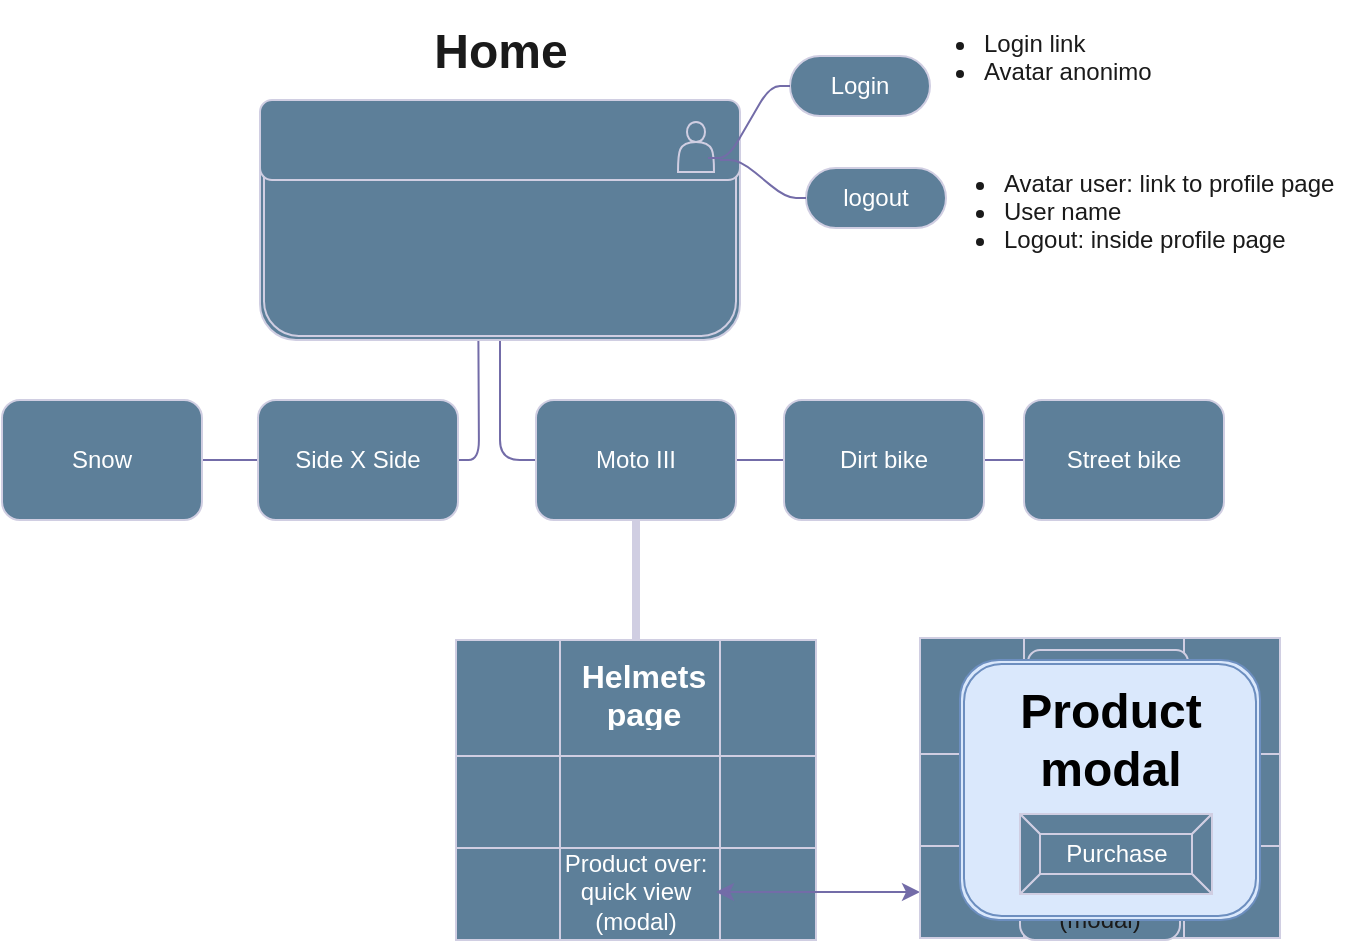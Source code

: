 <mxfile version="15.5.4" type="github">
  <diagram id="pVPDxXuSj9QUZrEX7Hru" name="Page-1">
    <mxGraphModel dx="946" dy="614" grid="1" gridSize="10" guides="1" tooltips="1" connect="1" arrows="1" fold="1" page="1" pageScale="1" pageWidth="827" pageHeight="1169" math="0" shadow="0">
      <root>
        <mxCell id="0" />
        <mxCell id="1" parent="0" />
        <mxCell id="FU5SnRE4q-_udUetqIzK-2" value="Home" style="text;strokeColor=none;fillColor=none;html=1;fontSize=24;fontStyle=1;verticalAlign=middle;align=center;fontColor=#1A1A1A;rounded=1;" parent="1" vertex="1">
          <mxGeometry x="260" y="16" width="100" height="40" as="geometry" />
        </mxCell>
        <mxCell id="FU5SnRE4q-_udUetqIzK-3" value="" style="edgeStyle=orthogonalEdgeStyle;startArrow=none;endArrow=none;targetPortConstraint=eastwest;sourcePortConstraint=northsouth;strokeColor=#736CA8;fontColor=#1A1A1A;" parent="1" source="FU5SnRE4q-_udUetqIzK-6" target="FU5SnRE4q-_udUetqIzK-5" edge="1">
          <mxGeometry relative="1" as="geometry">
            <mxPoint x="260" y="170" as="sourcePoint" />
            <Array as="points">
              <mxPoint x="180" y="240" />
              <mxPoint x="180" y="240" />
            </Array>
          </mxGeometry>
        </mxCell>
        <mxCell id="FU5SnRE4q-_udUetqIzK-4" value="" style="edgeStyle=orthogonalEdgeStyle;startArrow=none;endArrow=none;targetPortConstraint=eastwest;sourcePortConstraint=northsouth;strokeColor=#736CA8;fontColor=#1A1A1A;" parent="1" target="FU5SnRE4q-_udUetqIzK-6" edge="1">
          <mxGeometry relative="1" as="geometry">
            <mxPoint x="299" y="140" as="sourcePoint" />
          </mxGeometry>
        </mxCell>
        <mxCell id="FU5SnRE4q-_udUetqIzK-5" value="&lt;font color=&quot;#ffffff&quot;&gt;Snow&lt;/font&gt;" style="whiteSpace=wrap;html=1;align=center;verticalAlign=middle;treeFolding=1;treeMoving=1;fillColor=#5D7F99;strokeColor=#D0CEE2;fontColor=#1A1A1A;rounded=1;" parent="1" vertex="1">
          <mxGeometry x="61" y="210" width="100" height="60" as="geometry" />
        </mxCell>
        <mxCell id="FU5SnRE4q-_udUetqIzK-6" value="&lt;font color=&quot;#ffffff&quot;&gt;Side X Side&lt;/font&gt;" style="whiteSpace=wrap;html=1;align=center;verticalAlign=middle;treeFolding=1;treeMoving=1;fillColor=#5D7F99;strokeColor=#D0CEE2;fontColor=#1A1A1A;rounded=1;" parent="1" vertex="1">
          <mxGeometry x="189" y="210" width="100" height="60" as="geometry" />
        </mxCell>
        <mxCell id="FU5SnRE4q-_udUetqIzK-8" value="" style="edgeStyle=orthogonalEdgeStyle;startArrow=none;endArrow=none;targetPortConstraint=eastwest;sourcePortConstraint=northsouth;strokeColor=#736CA8;fontColor=#1A1A1A;" parent="1" target="FU5SnRE4q-_udUetqIzK-12" edge="1">
          <mxGeometry relative="1" as="geometry">
            <mxPoint x="310" y="140" as="sourcePoint" />
            <Array as="points">
              <mxPoint x="310" y="170" />
              <mxPoint x="310" y="240" />
            </Array>
          </mxGeometry>
        </mxCell>
        <mxCell id="FU5SnRE4q-_udUetqIzK-9" value="&lt;font color=&quot;#ffffff&quot;&gt;Moto III&lt;/font&gt;" style="whiteSpace=wrap;html=1;align=center;verticalAlign=middle;treeFolding=1;treeMoving=1;fillColor=#5D7F99;strokeColor=#D0CEE2;fontColor=#1A1A1A;rounded=1;" parent="1" vertex="1">
          <mxGeometry x="328" y="210" width="100" height="60" as="geometry" />
        </mxCell>
        <mxCell id="FU5SnRE4q-_udUetqIzK-10" value="Dirt bike" style="whiteSpace=wrap;html=1;align=center;verticalAlign=middle;treeFolding=1;treeMoving=1;fillColor=#5D7F99;strokeColor=#D0CEE2;fontColor=#FFFFFF;rounded=1;" parent="1" vertex="1">
          <mxGeometry x="452" y="210" width="100" height="60" as="geometry" />
        </mxCell>
        <mxCell id="FU5SnRE4q-_udUetqIzK-12" value="Street bike" style="whiteSpace=wrap;html=1;align=center;verticalAlign=middle;treeFolding=1;treeMoving=1;fillColor=#5D7F99;strokeColor=#D0CEE2;fontColor=#FFFFFF;rounded=1;" parent="1" vertex="1">
          <mxGeometry x="572" y="210" width="100" height="60" as="geometry" />
        </mxCell>
        <mxCell id="FU5SnRE4q-_udUetqIzK-16" value="" style="shape=table;html=1;whiteSpace=wrap;startSize=0;container=1;collapsible=0;childLayout=tableLayout;fillColor=#5D7F99;strokeColor=#D0CEE2;fontColor=#1A1A1A;rounded=1;" parent="1" vertex="1">
          <mxGeometry x="288" y="330" width="180" height="150" as="geometry" />
        </mxCell>
        <mxCell id="FU5SnRE4q-_udUetqIzK-17" value="" style="shape=partialRectangle;html=1;whiteSpace=wrap;collapsible=0;dropTarget=0;pointerEvents=0;fillColor=none;top=0;left=0;bottom=0;right=0;points=[[0,0.5],[1,0.5]];portConstraint=eastwest;strokeColor=#D0CEE2;fontColor=#1A1A1A;rounded=1;" parent="FU5SnRE4q-_udUetqIzK-16" vertex="1">
          <mxGeometry width="180" height="58" as="geometry" />
        </mxCell>
        <mxCell id="FU5SnRE4q-_udUetqIzK-18" value="" style="shape=partialRectangle;html=1;whiteSpace=wrap;connectable=0;fillColor=none;top=0;left=0;bottom=0;right=0;overflow=hidden;pointerEvents=1;strokeColor=#D0CEE2;fontColor=#1A1A1A;rounded=1;" parent="FU5SnRE4q-_udUetqIzK-17" vertex="1">
          <mxGeometry width="52" height="58" as="geometry">
            <mxRectangle width="52" height="58" as="alternateBounds" />
          </mxGeometry>
        </mxCell>
        <mxCell id="FU5SnRE4q-_udUetqIzK-19" value="" style="shape=partialRectangle;html=1;whiteSpace=wrap;connectable=0;fillColor=none;top=0;left=0;bottom=0;right=0;overflow=hidden;pointerEvents=1;strokeColor=#D0CEE2;fontColor=#1A1A1A;rounded=1;" parent="FU5SnRE4q-_udUetqIzK-17" vertex="1">
          <mxGeometry x="52" width="80" height="58" as="geometry">
            <mxRectangle width="80" height="58" as="alternateBounds" />
          </mxGeometry>
        </mxCell>
        <mxCell id="FU5SnRE4q-_udUetqIzK-20" value="" style="shape=partialRectangle;html=1;whiteSpace=wrap;connectable=0;fillColor=none;top=0;left=0;bottom=0;right=0;overflow=hidden;pointerEvents=1;strokeColor=#D0CEE2;fontColor=#1A1A1A;rounded=1;" parent="FU5SnRE4q-_udUetqIzK-17" vertex="1">
          <mxGeometry x="132" width="48" height="58" as="geometry">
            <mxRectangle width="48" height="58" as="alternateBounds" />
          </mxGeometry>
        </mxCell>
        <mxCell id="FU5SnRE4q-_udUetqIzK-21" value="" style="shape=partialRectangle;html=1;whiteSpace=wrap;collapsible=0;dropTarget=0;pointerEvents=0;fillColor=none;top=0;left=0;bottom=0;right=0;points=[[0,0.5],[1,0.5]];portConstraint=eastwest;strokeColor=#D0CEE2;fontColor=#1A1A1A;rounded=1;" parent="FU5SnRE4q-_udUetqIzK-16" vertex="1">
          <mxGeometry y="58" width="180" height="46" as="geometry" />
        </mxCell>
        <mxCell id="FU5SnRE4q-_udUetqIzK-22" value="" style="shape=partialRectangle;html=1;whiteSpace=wrap;connectable=0;fillColor=none;top=0;left=0;bottom=0;right=0;overflow=hidden;pointerEvents=1;strokeColor=#D0CEE2;fontColor=#1A1A1A;rounded=1;" parent="FU5SnRE4q-_udUetqIzK-21" vertex="1">
          <mxGeometry width="52" height="46" as="geometry">
            <mxRectangle width="52" height="46" as="alternateBounds" />
          </mxGeometry>
        </mxCell>
        <mxCell id="FU5SnRE4q-_udUetqIzK-23" value="" style="shape=partialRectangle;html=1;whiteSpace=wrap;connectable=0;fillColor=none;top=0;left=0;bottom=0;right=0;overflow=hidden;pointerEvents=1;strokeColor=#D0CEE2;fontColor=#1A1A1A;rounded=1;" parent="FU5SnRE4q-_udUetqIzK-21" vertex="1">
          <mxGeometry x="52" width="80" height="46" as="geometry">
            <mxRectangle width="80" height="46" as="alternateBounds" />
          </mxGeometry>
        </mxCell>
        <mxCell id="FU5SnRE4q-_udUetqIzK-24" value="" style="shape=partialRectangle;html=1;whiteSpace=wrap;connectable=0;fillColor=none;top=0;left=0;bottom=0;right=0;overflow=hidden;pointerEvents=1;strokeColor=#D0CEE2;fontColor=#1A1A1A;rounded=1;" parent="FU5SnRE4q-_udUetqIzK-21" vertex="1">
          <mxGeometry x="132" width="48" height="46" as="geometry">
            <mxRectangle width="48" height="46" as="alternateBounds" />
          </mxGeometry>
        </mxCell>
        <mxCell id="FU5SnRE4q-_udUetqIzK-25" value="" style="shape=partialRectangle;html=1;whiteSpace=wrap;collapsible=0;dropTarget=0;pointerEvents=0;fillColor=none;top=0;left=0;bottom=0;right=0;points=[[0,0.5],[1,0.5]];portConstraint=eastwest;strokeColor=#D0CEE2;fontColor=#1A1A1A;rounded=1;" parent="FU5SnRE4q-_udUetqIzK-16" vertex="1">
          <mxGeometry y="104" width="180" height="46" as="geometry" />
        </mxCell>
        <mxCell id="FU5SnRE4q-_udUetqIzK-26" value="" style="shape=partialRectangle;html=1;whiteSpace=wrap;connectable=0;fillColor=none;top=0;left=0;bottom=0;right=0;overflow=hidden;pointerEvents=1;strokeColor=#D0CEE2;fontColor=#1A1A1A;rounded=1;" parent="FU5SnRE4q-_udUetqIzK-25" vertex="1">
          <mxGeometry width="52" height="46" as="geometry">
            <mxRectangle width="52" height="46" as="alternateBounds" />
          </mxGeometry>
        </mxCell>
        <mxCell id="FU5SnRE4q-_udUetqIzK-27" value="" style="shape=partialRectangle;html=1;whiteSpace=wrap;connectable=0;fillColor=none;top=0;left=0;bottom=0;right=0;overflow=hidden;pointerEvents=1;strokeColor=#D0CEE2;fontColor=#1A1A1A;rounded=1;" parent="FU5SnRE4q-_udUetqIzK-25" vertex="1">
          <mxGeometry x="52" width="80" height="46" as="geometry">
            <mxRectangle width="80" height="46" as="alternateBounds" />
          </mxGeometry>
        </mxCell>
        <mxCell id="FU5SnRE4q-_udUetqIzK-28" value="" style="shape=partialRectangle;html=1;whiteSpace=wrap;connectable=0;fillColor=none;top=0;left=0;bottom=0;right=0;overflow=hidden;pointerEvents=1;strokeColor=#D0CEE2;fontColor=#1A1A1A;rounded=1;" parent="FU5SnRE4q-_udUetqIzK-25" vertex="1">
          <mxGeometry x="132" width="48" height="46" as="geometry">
            <mxRectangle width="48" height="46" as="alternateBounds" />
          </mxGeometry>
        </mxCell>
        <UserObject label="&lt;b style=&quot;font-size: 16px&quot;&gt;Helmets &lt;br&gt;&lt;font style=&quot;font-size: 16px&quot;&gt;page&lt;/font&gt;&lt;/b&gt;" placeholders="1" name="Variable" id="FU5SnRE4q-_udUetqIzK-15">
          <mxCell style="text;html=1;strokeColor=none;fillColor=none;align=center;verticalAlign=middle;whiteSpace=wrap;overflow=hidden;fontColor=#FFFFFF;rounded=1;" parent="1" vertex="1">
            <mxGeometry x="342" y="336" width="80" height="40" as="geometry" />
          </mxCell>
        </UserObject>
        <mxCell id="FU5SnRE4q-_udUetqIzK-29" value="" style="line;strokeWidth=4;direction=south;html=1;perimeter=backbonePerimeter;points=[];outlineConnect=0;fillColor=#5D7F99;strokeColor=#D0CEE2;fontColor=#1A1A1A;rounded=1;" parent="1" vertex="1">
          <mxGeometry x="373" y="270" width="10" height="60" as="geometry" />
        </mxCell>
        <UserObject label="Product over:&lt;br&gt;quick view (modal)" placeholders="1" name="Variable" id="q9Oh-w-kviJXUtaA4xf2-2">
          <mxCell style="text;html=1;strokeColor=none;fillColor=none;align=center;verticalAlign=middle;whiteSpace=wrap;overflow=hidden;fontColor=#FFFFFF;rounded=1;" parent="1" vertex="1">
            <mxGeometry x="338" y="431" width="80" height="50" as="geometry" />
          </mxCell>
        </UserObject>
        <mxCell id="o4iu3yJbuD57j3yFJDn3-2" value="" style="endArrow=classic;startArrow=classic;html=1;exitX=1;exitY=0.5;exitDx=0;exitDy=0;strokeColor=#736CA8;fontColor=#1A1A1A;" parent="1" source="q9Oh-w-kviJXUtaA4xf2-2" edge="1">
          <mxGeometry width="50" height="50" relative="1" as="geometry">
            <mxPoint x="390" y="340" as="sourcePoint" />
            <mxPoint x="520" y="456" as="targetPoint" />
          </mxGeometry>
        </mxCell>
        <mxCell id="o4iu3yJbuD57j3yFJDn3-3" value="" style="shape=table;html=1;whiteSpace=wrap;startSize=0;container=1;collapsible=0;childLayout=tableLayout;fillColor=#5D7F99;strokeColor=#D0CEE2;fontColor=#1A1A1A;rounded=1;" parent="1" vertex="1">
          <mxGeometry x="520" y="329" width="180" height="150" as="geometry" />
        </mxCell>
        <mxCell id="o4iu3yJbuD57j3yFJDn3-4" value="" style="shape=partialRectangle;html=1;whiteSpace=wrap;collapsible=0;dropTarget=0;pointerEvents=0;fillColor=none;top=0;left=0;bottom=0;right=0;points=[[0,0.5],[1,0.5]];portConstraint=eastwest;strokeColor=#D0CEE2;fontColor=#1A1A1A;rounded=1;" parent="o4iu3yJbuD57j3yFJDn3-3" vertex="1">
          <mxGeometry width="180" height="58" as="geometry" />
        </mxCell>
        <mxCell id="o4iu3yJbuD57j3yFJDn3-5" value="" style="shape=partialRectangle;html=1;whiteSpace=wrap;connectable=0;fillColor=none;top=0;left=0;bottom=0;right=0;overflow=hidden;pointerEvents=1;strokeColor=#D0CEE2;fontColor=#1A1A1A;rounded=1;" parent="o4iu3yJbuD57j3yFJDn3-4" vertex="1">
          <mxGeometry width="52" height="58" as="geometry">
            <mxRectangle width="52" height="58" as="alternateBounds" />
          </mxGeometry>
        </mxCell>
        <mxCell id="o4iu3yJbuD57j3yFJDn3-6" value="" style="shape=partialRectangle;html=1;whiteSpace=wrap;connectable=0;fillColor=none;top=0;left=0;bottom=0;right=0;overflow=hidden;pointerEvents=1;strokeColor=#D0CEE2;fontColor=#1A1A1A;rounded=1;" parent="o4iu3yJbuD57j3yFJDn3-4" vertex="1">
          <mxGeometry x="52" width="80" height="58" as="geometry">
            <mxRectangle width="80" height="58" as="alternateBounds" />
          </mxGeometry>
        </mxCell>
        <mxCell id="o4iu3yJbuD57j3yFJDn3-7" value="" style="shape=partialRectangle;html=1;whiteSpace=wrap;connectable=0;fillColor=none;top=0;left=0;bottom=0;right=0;overflow=hidden;pointerEvents=1;strokeColor=#D0CEE2;fontColor=#1A1A1A;rounded=1;" parent="o4iu3yJbuD57j3yFJDn3-4" vertex="1">
          <mxGeometry x="132" width="48" height="58" as="geometry">
            <mxRectangle width="48" height="58" as="alternateBounds" />
          </mxGeometry>
        </mxCell>
        <mxCell id="o4iu3yJbuD57j3yFJDn3-8" value="" style="shape=partialRectangle;html=1;whiteSpace=wrap;collapsible=0;dropTarget=0;pointerEvents=0;fillColor=none;top=0;left=0;bottom=0;right=0;points=[[0,0.5],[1,0.5]];portConstraint=eastwest;strokeColor=#D0CEE2;fontColor=#1A1A1A;rounded=1;" parent="o4iu3yJbuD57j3yFJDn3-3" vertex="1">
          <mxGeometry y="58" width="180" height="46" as="geometry" />
        </mxCell>
        <mxCell id="o4iu3yJbuD57j3yFJDn3-9" value="" style="shape=partialRectangle;html=1;whiteSpace=wrap;connectable=0;fillColor=none;top=0;left=0;bottom=0;right=0;overflow=hidden;pointerEvents=1;strokeColor=#D0CEE2;fontColor=#1A1A1A;rounded=1;" parent="o4iu3yJbuD57j3yFJDn3-8" vertex="1">
          <mxGeometry width="52" height="46" as="geometry">
            <mxRectangle width="52" height="46" as="alternateBounds" />
          </mxGeometry>
        </mxCell>
        <mxCell id="o4iu3yJbuD57j3yFJDn3-10" value="" style="shape=partialRectangle;html=1;whiteSpace=wrap;connectable=0;fillColor=none;top=0;left=0;bottom=0;right=0;overflow=hidden;pointerEvents=1;strokeColor=#D0CEE2;fontColor=#1A1A1A;rounded=1;" parent="o4iu3yJbuD57j3yFJDn3-8" vertex="1">
          <mxGeometry x="52" width="80" height="46" as="geometry">
            <mxRectangle width="80" height="46" as="alternateBounds" />
          </mxGeometry>
        </mxCell>
        <mxCell id="o4iu3yJbuD57j3yFJDn3-11" value="" style="shape=partialRectangle;html=1;whiteSpace=wrap;connectable=0;fillColor=none;top=0;left=0;bottom=0;right=0;overflow=hidden;pointerEvents=1;strokeColor=#D0CEE2;fontColor=#1A1A1A;rounded=1;" parent="o4iu3yJbuD57j3yFJDn3-8" vertex="1">
          <mxGeometry x="132" width="48" height="46" as="geometry">
            <mxRectangle width="48" height="46" as="alternateBounds" />
          </mxGeometry>
        </mxCell>
        <mxCell id="o4iu3yJbuD57j3yFJDn3-12" value="" style="shape=partialRectangle;html=1;whiteSpace=wrap;collapsible=0;dropTarget=0;pointerEvents=0;fillColor=none;top=0;left=0;bottom=0;right=0;points=[[0,0.5],[1,0.5]];portConstraint=eastwest;strokeColor=#D0CEE2;fontColor=#1A1A1A;rounded=1;" parent="o4iu3yJbuD57j3yFJDn3-3" vertex="1">
          <mxGeometry y="104" width="180" height="46" as="geometry" />
        </mxCell>
        <mxCell id="o4iu3yJbuD57j3yFJDn3-13" value="" style="shape=partialRectangle;html=1;whiteSpace=wrap;connectable=0;fillColor=none;top=0;left=0;bottom=0;right=0;overflow=hidden;pointerEvents=1;strokeColor=#D0CEE2;fontColor=#1A1A1A;rounded=1;" parent="o4iu3yJbuD57j3yFJDn3-12" vertex="1">
          <mxGeometry width="52" height="46" as="geometry">
            <mxRectangle width="52" height="46" as="alternateBounds" />
          </mxGeometry>
        </mxCell>
        <mxCell id="o4iu3yJbuD57j3yFJDn3-14" value="" style="shape=partialRectangle;html=1;whiteSpace=wrap;connectable=0;fillColor=none;top=0;left=0;bottom=0;right=0;overflow=hidden;pointerEvents=1;strokeColor=#D0CEE2;fontColor=#1A1A1A;rounded=1;" parent="o4iu3yJbuD57j3yFJDn3-12" vertex="1">
          <mxGeometry x="52" width="80" height="46" as="geometry">
            <mxRectangle width="80" height="46" as="alternateBounds" />
          </mxGeometry>
        </mxCell>
        <mxCell id="o4iu3yJbuD57j3yFJDn3-15" value="" style="shape=partialRectangle;html=1;whiteSpace=wrap;connectable=0;fillColor=none;top=0;left=0;bottom=0;right=0;overflow=hidden;pointerEvents=1;strokeColor=#D0CEE2;fontColor=#1A1A1A;rounded=1;" parent="o4iu3yJbuD57j3yFJDn3-12" vertex="1">
          <mxGeometry x="132" width="48" height="46" as="geometry">
            <mxRectangle width="48" height="46" as="alternateBounds" />
          </mxGeometry>
        </mxCell>
        <UserObject label="&lt;b style=&quot;font-size: 16px&quot;&gt;Helmets &lt;br&gt;&lt;font style=&quot;font-size: 16px&quot;&gt;page&lt;/font&gt;&lt;/b&gt;" placeholders="1" name="Variable" id="o4iu3yJbuD57j3yFJDn3-16">
          <mxCell style="text;html=1;strokeColor=#D0CEE2;fillColor=#5D7F99;align=center;verticalAlign=middle;whiteSpace=wrap;overflow=hidden;fontColor=#1A1A1A;rounded=1;" parent="1" vertex="1">
            <mxGeometry x="574" y="335" width="80" height="40" as="geometry" />
          </mxCell>
        </UserObject>
        <UserObject label="Product over:&lt;br&gt;quick view (modal)" placeholders="1" name="Variable" id="o4iu3yJbuD57j3yFJDn3-17">
          <mxCell style="text;html=1;strokeColor=#D0CEE2;fillColor=#5D7F99;align=center;verticalAlign=middle;whiteSpace=wrap;overflow=hidden;fontColor=#1A1A1A;rounded=1;" parent="1" vertex="1">
            <mxGeometry x="570" y="430" width="80" height="50" as="geometry" />
          </mxCell>
        </UserObject>
        <mxCell id="o4iu3yJbuD57j3yFJDn3-18" value="" style="shape=ext;double=1;whiteSpace=wrap;html=1;fontSize=16;fillColor=#dae8fc;strokeColor=#6c8ebf;rounded=1;" parent="1" vertex="1">
          <mxGeometry x="540" y="340" width="150" height="130" as="geometry" />
        </mxCell>
        <mxCell id="o4iu3yJbuD57j3yFJDn3-19" value="Product&lt;br&gt;modal" style="text;strokeColor=none;fillColor=none;html=1;fontSize=24;fontStyle=1;verticalAlign=middle;align=center;fontColor=#000000;rounded=1;" parent="1" vertex="1">
          <mxGeometry x="565" y="360" width="100" height="40" as="geometry" />
        </mxCell>
        <mxCell id="o4iu3yJbuD57j3yFJDn3-20" value="Purchase" style="labelPosition=center;verticalLabelPosition=middle;align=center;html=1;shape=mxgraph.basic.button;dx=10;fillColor=#5D7F99;strokeColor=#D0CEE2;fontColor=#FFFFFF;rounded=1;" parent="1" vertex="1">
          <mxGeometry x="570" y="417" width="96" height="40" as="geometry" />
        </mxCell>
        <mxCell id="o4iu3yJbuD57j3yFJDn3-22" value="" style="shape=ext;double=1;whiteSpace=wrap;html=1;fillColor=#5D7F99;strokeColor=#D0CEE2;fontColor=#1A1A1A;rounded=1;" parent="1" vertex="1">
          <mxGeometry x="190" y="60" width="240" height="120" as="geometry" />
        </mxCell>
        <mxCell id="o4iu3yJbuD57j3yFJDn3-25" value="" style="whiteSpace=wrap;html=1;fillColor=#5D7F99;strokeColor=#D0CEE2;fontColor=#1A1A1A;rounded=1;" parent="1" vertex="1">
          <mxGeometry x="190" y="60" width="240" height="40" as="geometry" />
        </mxCell>
        <mxCell id="bGzOFAMTVn4kiEveAO2B-2" value="" style="shape=actor;whiteSpace=wrap;html=1;fillColor=#5D7F99;strokeColor=#D0CEE2;fontColor=#1A1A1A;rounded=1;" parent="1" vertex="1">
          <mxGeometry x="399" y="71" width="18" height="25" as="geometry" />
        </mxCell>
        <mxCell id="bGzOFAMTVn4kiEveAO2B-3" value="&lt;font color=&quot;#ffffff&quot;&gt;Login&lt;/font&gt;" style="whiteSpace=wrap;html=1;arcSize=50;align=center;verticalAlign=middle;strokeWidth=1;autosize=1;spacing=4;treeFolding=1;treeMoving=1;newEdgeStyle={&quot;edgeStyle&quot;:&quot;entityRelationEdgeStyle&quot;,&quot;startArrow&quot;:&quot;none&quot;,&quot;endArrow&quot;:&quot;none&quot;,&quot;segment&quot;:10,&quot;curved&quot;:1};fillColor=#5D7F99;strokeColor=#D0CEE2;fontColor=#1A1A1A;rounded=1;" parent="1" vertex="1" collapsed="1">
          <mxGeometry x="455" y="38" width="70" height="30" as="geometry" />
        </mxCell>
        <mxCell id="bGzOFAMTVn4kiEveAO2B-4" value="" style="edgeStyle=entityRelationEdgeStyle;startArrow=none;endArrow=none;segment=10;strokeColor=#736CA8;fontColor=#1A1A1A;" parent="1" target="bGzOFAMTVn4kiEveAO2B-3" edge="1">
          <mxGeometry relative="1" as="geometry">
            <mxPoint x="414" y="89" as="sourcePoint" />
          </mxGeometry>
        </mxCell>
        <mxCell id="bGzOFAMTVn4kiEveAO2B-6" value="logout" style="whiteSpace=wrap;html=1;arcSize=50;align=center;verticalAlign=middle;strokeWidth=1;autosize=1;spacing=4;treeFolding=1;treeMoving=1;newEdgeStyle={&quot;edgeStyle&quot;:&quot;entityRelationEdgeStyle&quot;,&quot;startArrow&quot;:&quot;none&quot;,&quot;endArrow&quot;:&quot;none&quot;,&quot;segment&quot;:10,&quot;curved&quot;:1};fillColor=#5D7F99;strokeColor=#D0CEE2;fontColor=#FFFFFF;rounded=1;" parent="1" vertex="1">
          <mxGeometry x="463" y="94" width="70" height="30" as="geometry" />
        </mxCell>
        <mxCell id="bGzOFAMTVn4kiEveAO2B-7" value="" style="edgeStyle=entityRelationEdgeStyle;startArrow=none;endArrow=none;segment=10;strokeColor=#736CA8;fontColor=#1A1A1A;" parent="1" target="bGzOFAMTVn4kiEveAO2B-6" edge="1">
          <mxGeometry relative="1" as="geometry">
            <mxPoint x="420" y="90" as="sourcePoint" />
          </mxGeometry>
        </mxCell>
        <mxCell id="bGzOFAMTVn4kiEveAO2B-8" value="&lt;ul&gt;&lt;li&gt;Login link&lt;/li&gt;&lt;li&gt;Avatar anonimo&lt;/li&gt;&lt;/ul&gt;" style="text;strokeColor=none;fillColor=none;html=1;whiteSpace=wrap;verticalAlign=middle;overflow=hidden;fontColor=#1A1A1A;rounded=1;" parent="1" vertex="1">
          <mxGeometry x="510" y="10" width="140" height="50" as="geometry" />
        </mxCell>
        <mxCell id="bGzOFAMTVn4kiEveAO2B-9" value="&lt;ul&gt;&lt;li&gt;Avatar user: link to profile page&lt;/li&gt;&lt;li&gt;User name&lt;/li&gt;&lt;li&gt;Logout: inside profile page&lt;/li&gt;&lt;/ul&gt;" style="text;strokeColor=none;fillColor=none;html=1;whiteSpace=wrap;verticalAlign=middle;overflow=hidden;fontColor=#1A1A1A;rounded=1;" parent="1" vertex="1">
          <mxGeometry x="520" y="80" width="220" height="70" as="geometry" />
        </mxCell>
      </root>
    </mxGraphModel>
  </diagram>
</mxfile>
